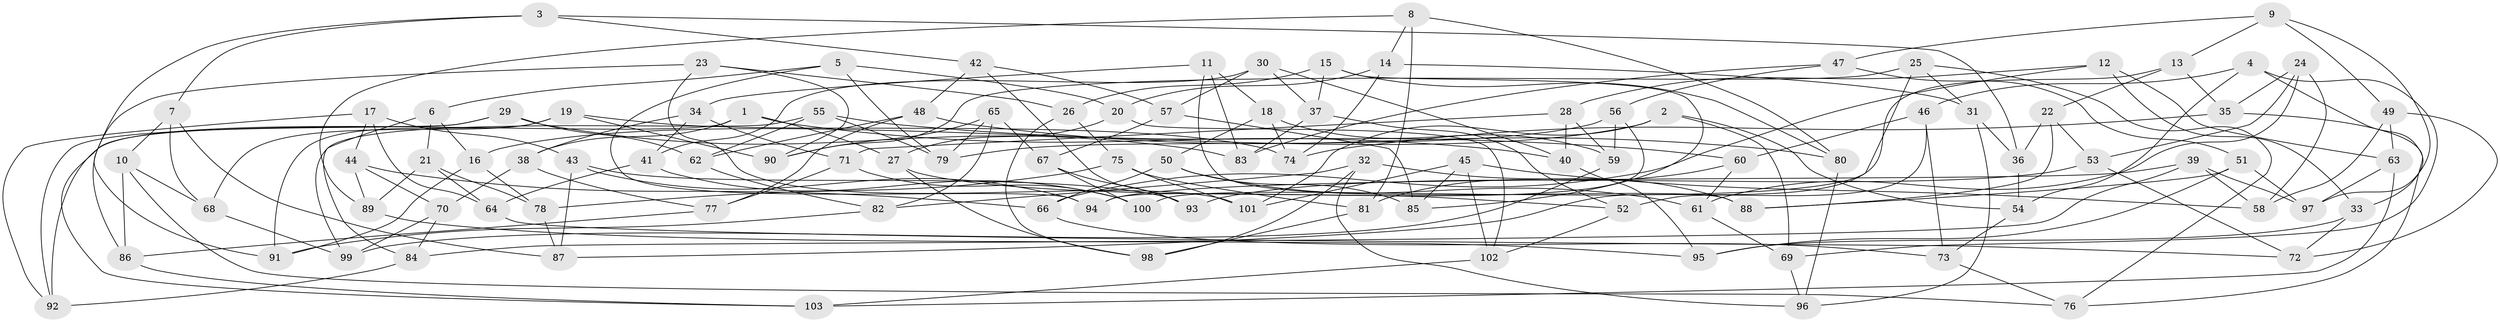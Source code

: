 // Generated by graph-tools (version 1.1) at 2025/26/03/09/25 03:26:59]
// undirected, 103 vertices, 206 edges
graph export_dot {
graph [start="1"]
  node [color=gray90,style=filled];
  1;
  2;
  3;
  4;
  5;
  6;
  7;
  8;
  9;
  10;
  11;
  12;
  13;
  14;
  15;
  16;
  17;
  18;
  19;
  20;
  21;
  22;
  23;
  24;
  25;
  26;
  27;
  28;
  29;
  30;
  31;
  32;
  33;
  34;
  35;
  36;
  37;
  38;
  39;
  40;
  41;
  42;
  43;
  44;
  45;
  46;
  47;
  48;
  49;
  50;
  51;
  52;
  53;
  54;
  55;
  56;
  57;
  58;
  59;
  60;
  61;
  62;
  63;
  64;
  65;
  66;
  67;
  68;
  69;
  70;
  71;
  72;
  73;
  74;
  75;
  76;
  77;
  78;
  79;
  80;
  81;
  82;
  83;
  84;
  85;
  86;
  87;
  88;
  89;
  90;
  91;
  92;
  93;
  94;
  95;
  96;
  97;
  98;
  99;
  100;
  101;
  102;
  103;
  1 -- 40;
  1 -- 27;
  1 -- 38;
  1 -- 92;
  2 -- 16;
  2 -- 101;
  2 -- 54;
  2 -- 69;
  3 -- 42;
  3 -- 36;
  3 -- 91;
  3 -- 7;
  4 -- 69;
  4 -- 54;
  4 -- 33;
  4 -- 46;
  5 -- 20;
  5 -- 6;
  5 -- 94;
  5 -- 79;
  6 -- 21;
  6 -- 84;
  6 -- 16;
  7 -- 10;
  7 -- 87;
  7 -- 68;
  8 -- 80;
  8 -- 81;
  8 -- 14;
  8 -- 89;
  9 -- 13;
  9 -- 97;
  9 -- 49;
  9 -- 47;
  10 -- 86;
  10 -- 76;
  10 -- 68;
  11 -- 88;
  11 -- 34;
  11 -- 83;
  11 -- 18;
  12 -- 33;
  12 -- 66;
  12 -- 63;
  12 -- 28;
  13 -- 22;
  13 -- 100;
  13 -- 35;
  14 -- 31;
  14 -- 74;
  14 -- 20;
  15 -- 37;
  15 -- 85;
  15 -- 80;
  15 -- 26;
  16 -- 78;
  16 -- 91;
  17 -- 43;
  17 -- 92;
  17 -- 44;
  17 -- 64;
  18 -- 50;
  18 -- 59;
  18 -- 74;
  19 -- 90;
  19 -- 68;
  19 -- 91;
  19 -- 74;
  20 -- 102;
  20 -- 27;
  21 -- 89;
  21 -- 78;
  21 -- 64;
  22 -- 36;
  22 -- 88;
  22 -- 53;
  23 -- 26;
  23 -- 90;
  23 -- 86;
  23 -- 101;
  24 -- 53;
  24 -- 35;
  24 -- 58;
  24 -- 61;
  25 -- 87;
  25 -- 76;
  25 -- 31;
  25 -- 90;
  26 -- 98;
  26 -- 75;
  27 -- 52;
  27 -- 98;
  28 -- 71;
  28 -- 40;
  28 -- 59;
  29 -- 92;
  29 -- 103;
  29 -- 62;
  29 -- 83;
  30 -- 37;
  30 -- 40;
  30 -- 41;
  30 -- 57;
  31 -- 36;
  31 -- 96;
  32 -- 82;
  32 -- 88;
  32 -- 98;
  32 -- 96;
  33 -- 95;
  33 -- 72;
  34 -- 38;
  34 -- 41;
  34 -- 71;
  35 -- 74;
  35 -- 76;
  36 -- 54;
  37 -- 83;
  37 -- 52;
  38 -- 70;
  38 -- 77;
  39 -- 94;
  39 -- 58;
  39 -- 97;
  39 -- 84;
  40 -- 95;
  41 -- 64;
  41 -- 100;
  42 -- 48;
  42 -- 93;
  42 -- 57;
  43 -- 93;
  43 -- 94;
  43 -- 87;
  44 -- 89;
  44 -- 70;
  44 -- 66;
  45 -- 101;
  45 -- 58;
  45 -- 85;
  45 -- 102;
  46 -- 73;
  46 -- 60;
  46 -- 52;
  47 -- 51;
  47 -- 56;
  47 -- 83;
  48 -- 62;
  48 -- 77;
  48 -- 80;
  49 -- 58;
  49 -- 63;
  49 -- 72;
  50 -- 85;
  50 -- 61;
  50 -- 66;
  51 -- 97;
  51 -- 95;
  51 -- 88;
  52 -- 102;
  53 -- 72;
  53 -- 93;
  54 -- 73;
  55 -- 60;
  55 -- 79;
  55 -- 62;
  55 -- 99;
  56 -- 94;
  56 -- 59;
  56 -- 79;
  57 -- 67;
  57 -- 85;
  59 -- 99;
  60 -- 81;
  60 -- 61;
  61 -- 69;
  62 -- 82;
  63 -- 103;
  63 -- 97;
  64 -- 72;
  65 -- 67;
  65 -- 82;
  65 -- 79;
  65 -- 90;
  66 -- 73;
  67 -- 93;
  67 -- 100;
  68 -- 99;
  69 -- 96;
  70 -- 84;
  70 -- 99;
  71 -- 77;
  71 -- 100;
  73 -- 76;
  75 -- 78;
  75 -- 101;
  75 -- 81;
  77 -- 86;
  78 -- 87;
  80 -- 96;
  81 -- 98;
  82 -- 91;
  84 -- 92;
  86 -- 103;
  89 -- 95;
  102 -- 103;
}
